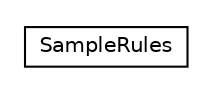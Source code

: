 #!/usr/local/bin/dot
#
# Class diagram 
# Generated by UMLGraph version R5_6-24-gf6e263 (http://www.umlgraph.org/)
#

digraph G {
	edge [fontname="Helvetica",fontsize=10,labelfontname="Helvetica",labelfontsize=10];
	node [fontname="Helvetica",fontsize=10,shape=plaintext];
	nodesep=0.25;
	ranksep=0.5;
	// org.universAAL.drools.samples.SampleRules
	c652989 [label=<<table title="org.universAAL.drools.samples.SampleRules" border="0" cellborder="1" cellspacing="0" cellpadding="2" port="p" href="./SampleRules.html">
		<tr><td><table border="0" cellspacing="0" cellpadding="1">
<tr><td align="center" balign="center"> SampleRules </td></tr>
		</table></td></tr>
		</table>>, URL="./SampleRules.html", fontname="Helvetica", fontcolor="black", fontsize=10.0];
}

